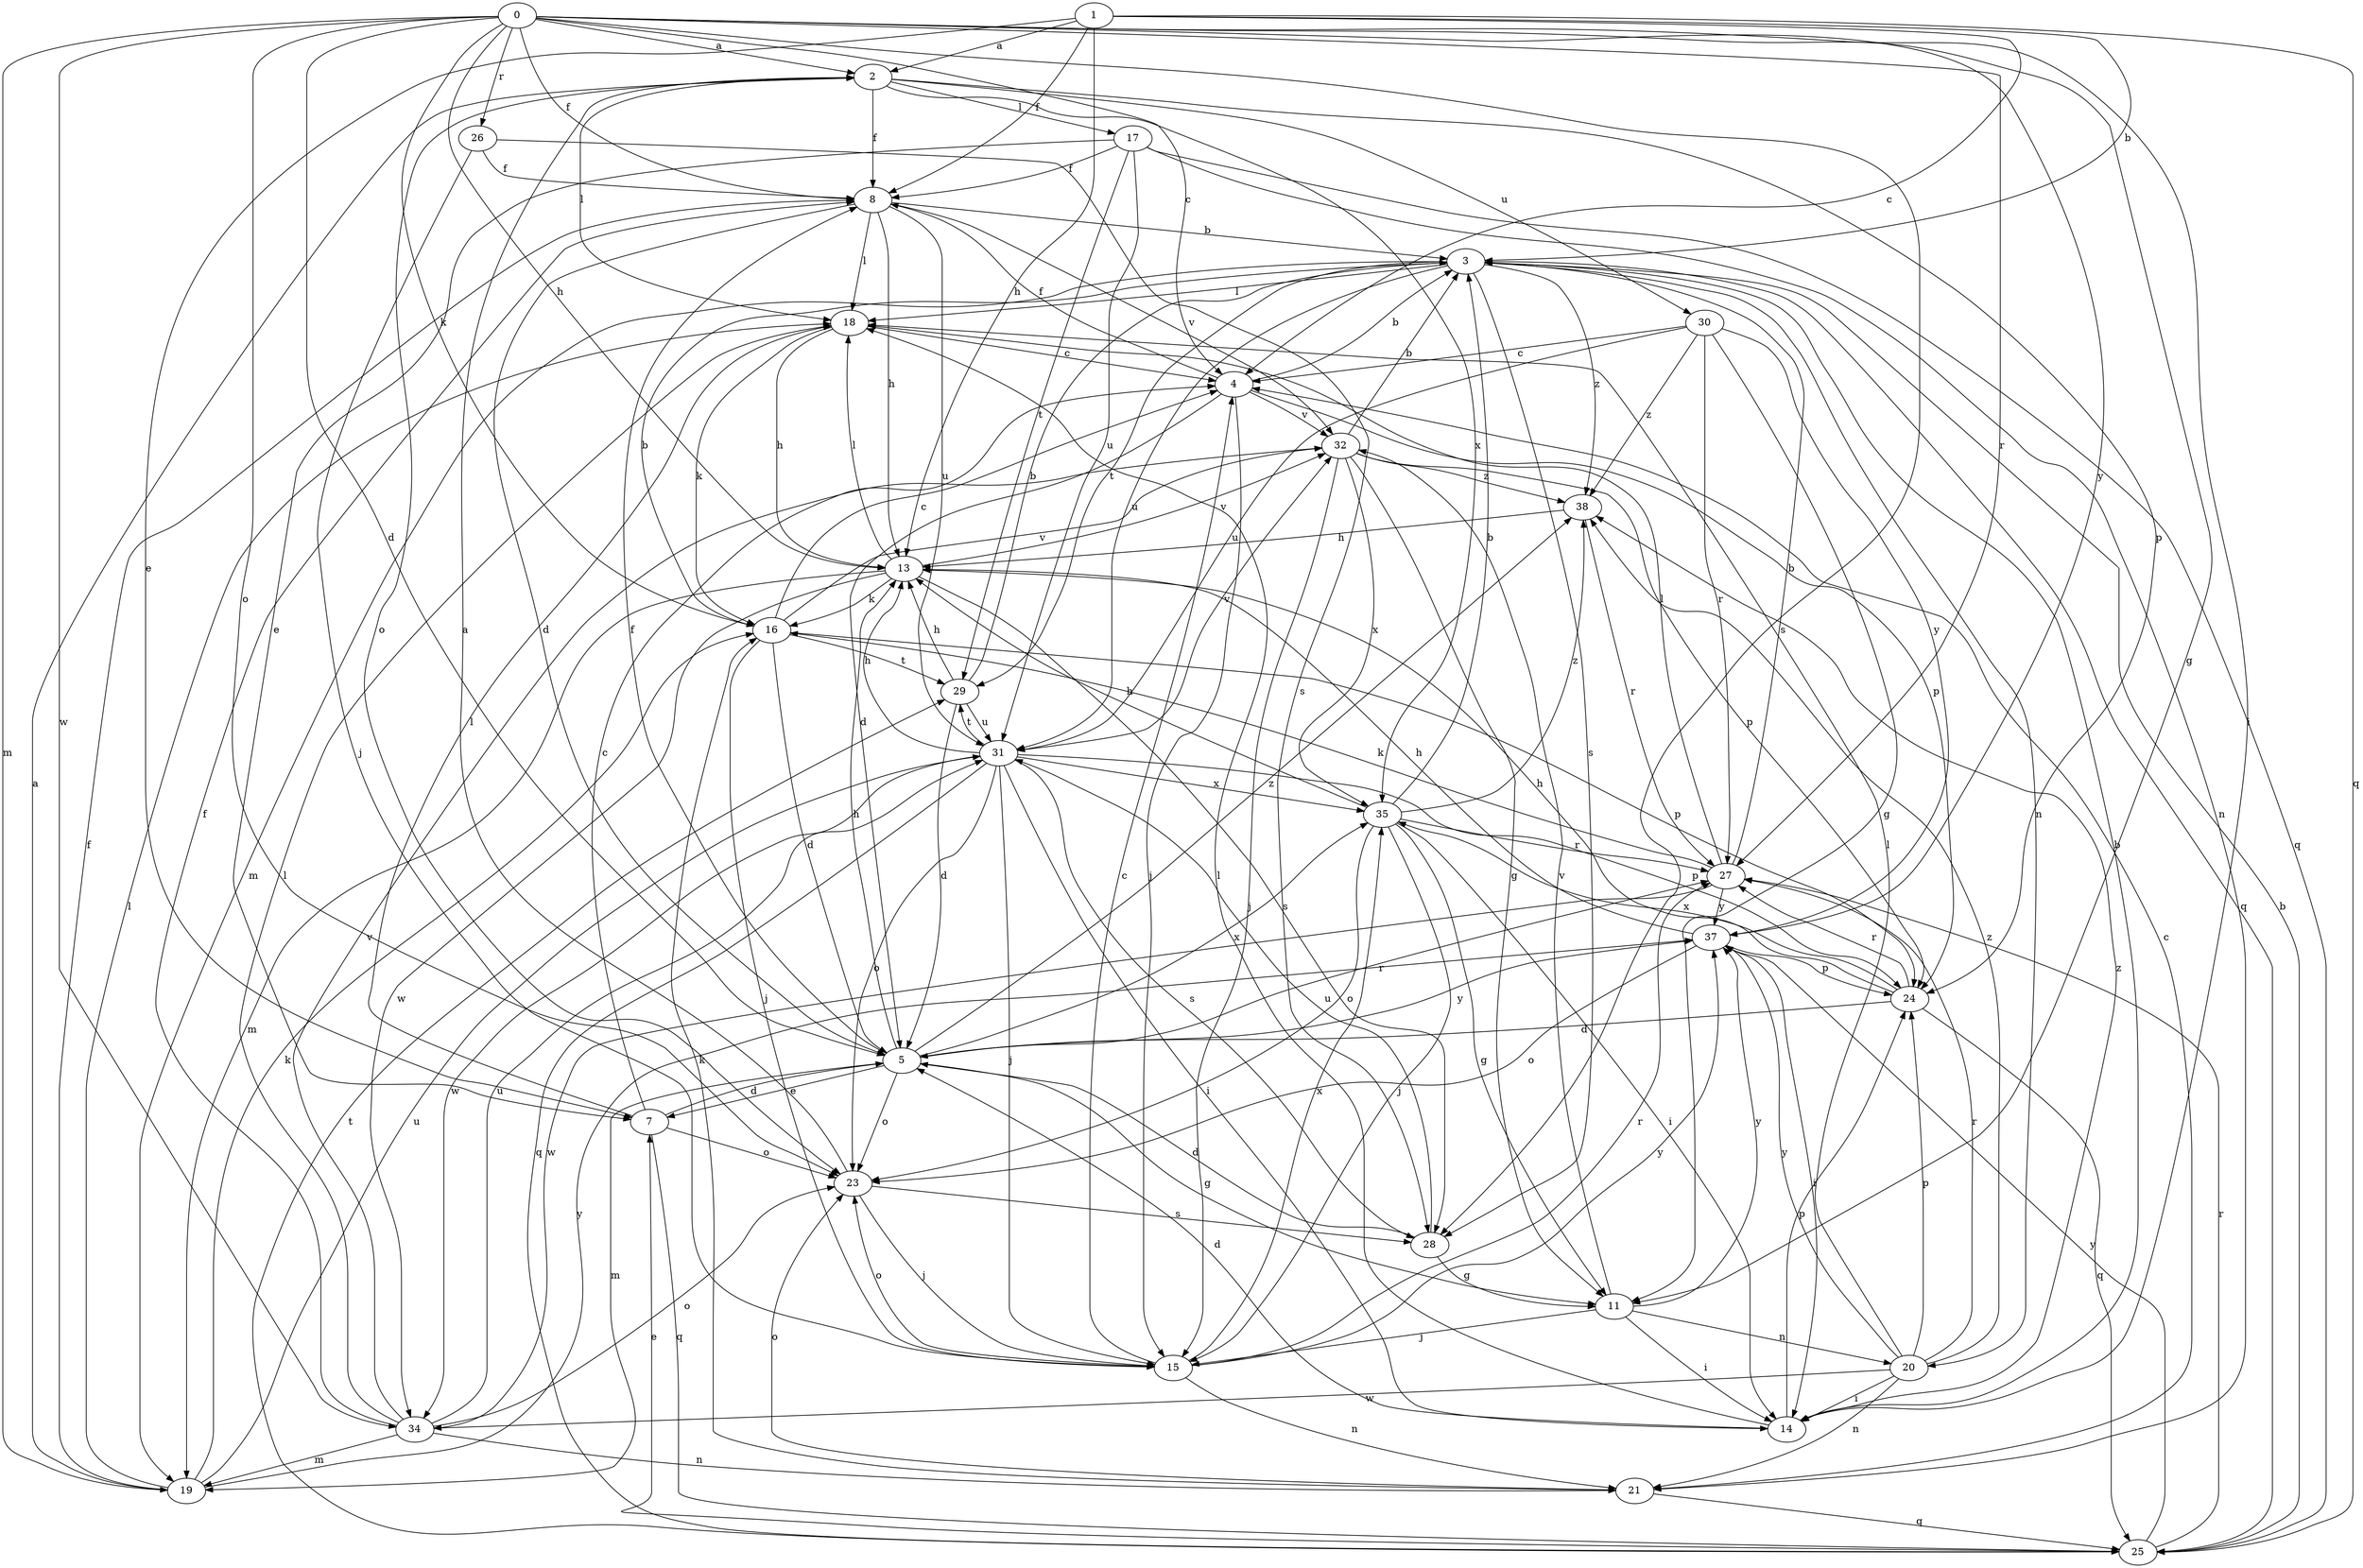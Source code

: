 strict digraph  {
0;
1;
2;
3;
4;
5;
7;
8;
11;
13;
14;
15;
16;
17;
18;
19;
20;
21;
23;
24;
25;
26;
27;
28;
29;
30;
31;
32;
34;
35;
37;
38;
0 -> 2  [label=a];
0 -> 4  [label=c];
0 -> 5  [label=d];
0 -> 8  [label=f];
0 -> 11  [label=g];
0 -> 13  [label=h];
0 -> 14  [label=i];
0 -> 16  [label=k];
0 -> 19  [label=m];
0 -> 23  [label=o];
0 -> 26  [label=r];
0 -> 27  [label=r];
0 -> 28  [label=s];
0 -> 34  [label=w];
0 -> 37  [label=y];
1 -> 2  [label=a];
1 -> 3  [label=b];
1 -> 4  [label=c];
1 -> 7  [label=e];
1 -> 8  [label=f];
1 -> 13  [label=h];
1 -> 25  [label=q];
2 -> 8  [label=f];
2 -> 17  [label=l];
2 -> 18  [label=l];
2 -> 23  [label=o];
2 -> 24  [label=p];
2 -> 30  [label=u];
2 -> 35  [label=x];
3 -> 18  [label=l];
3 -> 19  [label=m];
3 -> 20  [label=n];
3 -> 25  [label=q];
3 -> 28  [label=s];
3 -> 29  [label=t];
3 -> 31  [label=u];
3 -> 38  [label=z];
4 -> 3  [label=b];
4 -> 5  [label=d];
4 -> 8  [label=f];
4 -> 15  [label=j];
4 -> 24  [label=p];
4 -> 32  [label=v];
5 -> 7  [label=e];
5 -> 8  [label=f];
5 -> 11  [label=g];
5 -> 13  [label=h];
5 -> 19  [label=m];
5 -> 23  [label=o];
5 -> 27  [label=r];
5 -> 35  [label=x];
5 -> 37  [label=y];
5 -> 38  [label=z];
7 -> 4  [label=c];
7 -> 5  [label=d];
7 -> 18  [label=l];
7 -> 23  [label=o];
7 -> 25  [label=q];
8 -> 3  [label=b];
8 -> 5  [label=d];
8 -> 13  [label=h];
8 -> 18  [label=l];
8 -> 31  [label=u];
8 -> 32  [label=v];
11 -> 14  [label=i];
11 -> 15  [label=j];
11 -> 20  [label=n];
11 -> 32  [label=v];
11 -> 37  [label=y];
13 -> 16  [label=k];
13 -> 18  [label=l];
13 -> 19  [label=m];
13 -> 28  [label=s];
13 -> 32  [label=v];
13 -> 34  [label=w];
14 -> 3  [label=b];
14 -> 5  [label=d];
14 -> 18  [label=l];
14 -> 24  [label=p];
14 -> 38  [label=z];
15 -> 4  [label=c];
15 -> 21  [label=n];
15 -> 23  [label=o];
15 -> 27  [label=r];
15 -> 35  [label=x];
15 -> 37  [label=y];
16 -> 3  [label=b];
16 -> 4  [label=c];
16 -> 5  [label=d];
16 -> 15  [label=j];
16 -> 24  [label=p];
16 -> 29  [label=t];
16 -> 32  [label=v];
17 -> 7  [label=e];
17 -> 8  [label=f];
17 -> 21  [label=n];
17 -> 25  [label=q];
17 -> 29  [label=t];
17 -> 31  [label=u];
18 -> 4  [label=c];
18 -> 13  [label=h];
18 -> 16  [label=k];
19 -> 2  [label=a];
19 -> 8  [label=f];
19 -> 16  [label=k];
19 -> 18  [label=l];
19 -> 31  [label=u];
19 -> 37  [label=y];
20 -> 14  [label=i];
20 -> 18  [label=l];
20 -> 21  [label=n];
20 -> 24  [label=p];
20 -> 27  [label=r];
20 -> 34  [label=w];
20 -> 37  [label=y];
20 -> 38  [label=z];
21 -> 4  [label=c];
21 -> 16  [label=k];
21 -> 23  [label=o];
21 -> 25  [label=q];
23 -> 2  [label=a];
23 -> 15  [label=j];
23 -> 28  [label=s];
24 -> 5  [label=d];
24 -> 13  [label=h];
24 -> 25  [label=q];
24 -> 27  [label=r];
24 -> 35  [label=x];
25 -> 3  [label=b];
25 -> 7  [label=e];
25 -> 27  [label=r];
25 -> 29  [label=t];
25 -> 37  [label=y];
26 -> 8  [label=f];
26 -> 15  [label=j];
26 -> 28  [label=s];
27 -> 3  [label=b];
27 -> 16  [label=k];
27 -> 18  [label=l];
27 -> 34  [label=w];
27 -> 37  [label=y];
28 -> 5  [label=d];
28 -> 11  [label=g];
28 -> 31  [label=u];
29 -> 3  [label=b];
29 -> 5  [label=d];
29 -> 13  [label=h];
29 -> 31  [label=u];
30 -> 4  [label=c];
30 -> 11  [label=g];
30 -> 27  [label=r];
30 -> 31  [label=u];
30 -> 37  [label=y];
30 -> 38  [label=z];
31 -> 13  [label=h];
31 -> 14  [label=i];
31 -> 15  [label=j];
31 -> 23  [label=o];
31 -> 24  [label=p];
31 -> 25  [label=q];
31 -> 28  [label=s];
31 -> 29  [label=t];
31 -> 32  [label=v];
31 -> 34  [label=w];
31 -> 35  [label=x];
32 -> 3  [label=b];
32 -> 11  [label=g];
32 -> 15  [label=j];
32 -> 24  [label=p];
32 -> 35  [label=x];
32 -> 38  [label=z];
34 -> 8  [label=f];
34 -> 18  [label=l];
34 -> 19  [label=m];
34 -> 21  [label=n];
34 -> 23  [label=o];
34 -> 31  [label=u];
34 -> 32  [label=v];
35 -> 3  [label=b];
35 -> 11  [label=g];
35 -> 13  [label=h];
35 -> 14  [label=i];
35 -> 15  [label=j];
35 -> 23  [label=o];
35 -> 27  [label=r];
35 -> 38  [label=z];
37 -> 13  [label=h];
37 -> 14  [label=i];
37 -> 23  [label=o];
37 -> 24  [label=p];
38 -> 13  [label=h];
38 -> 27  [label=r];
}
